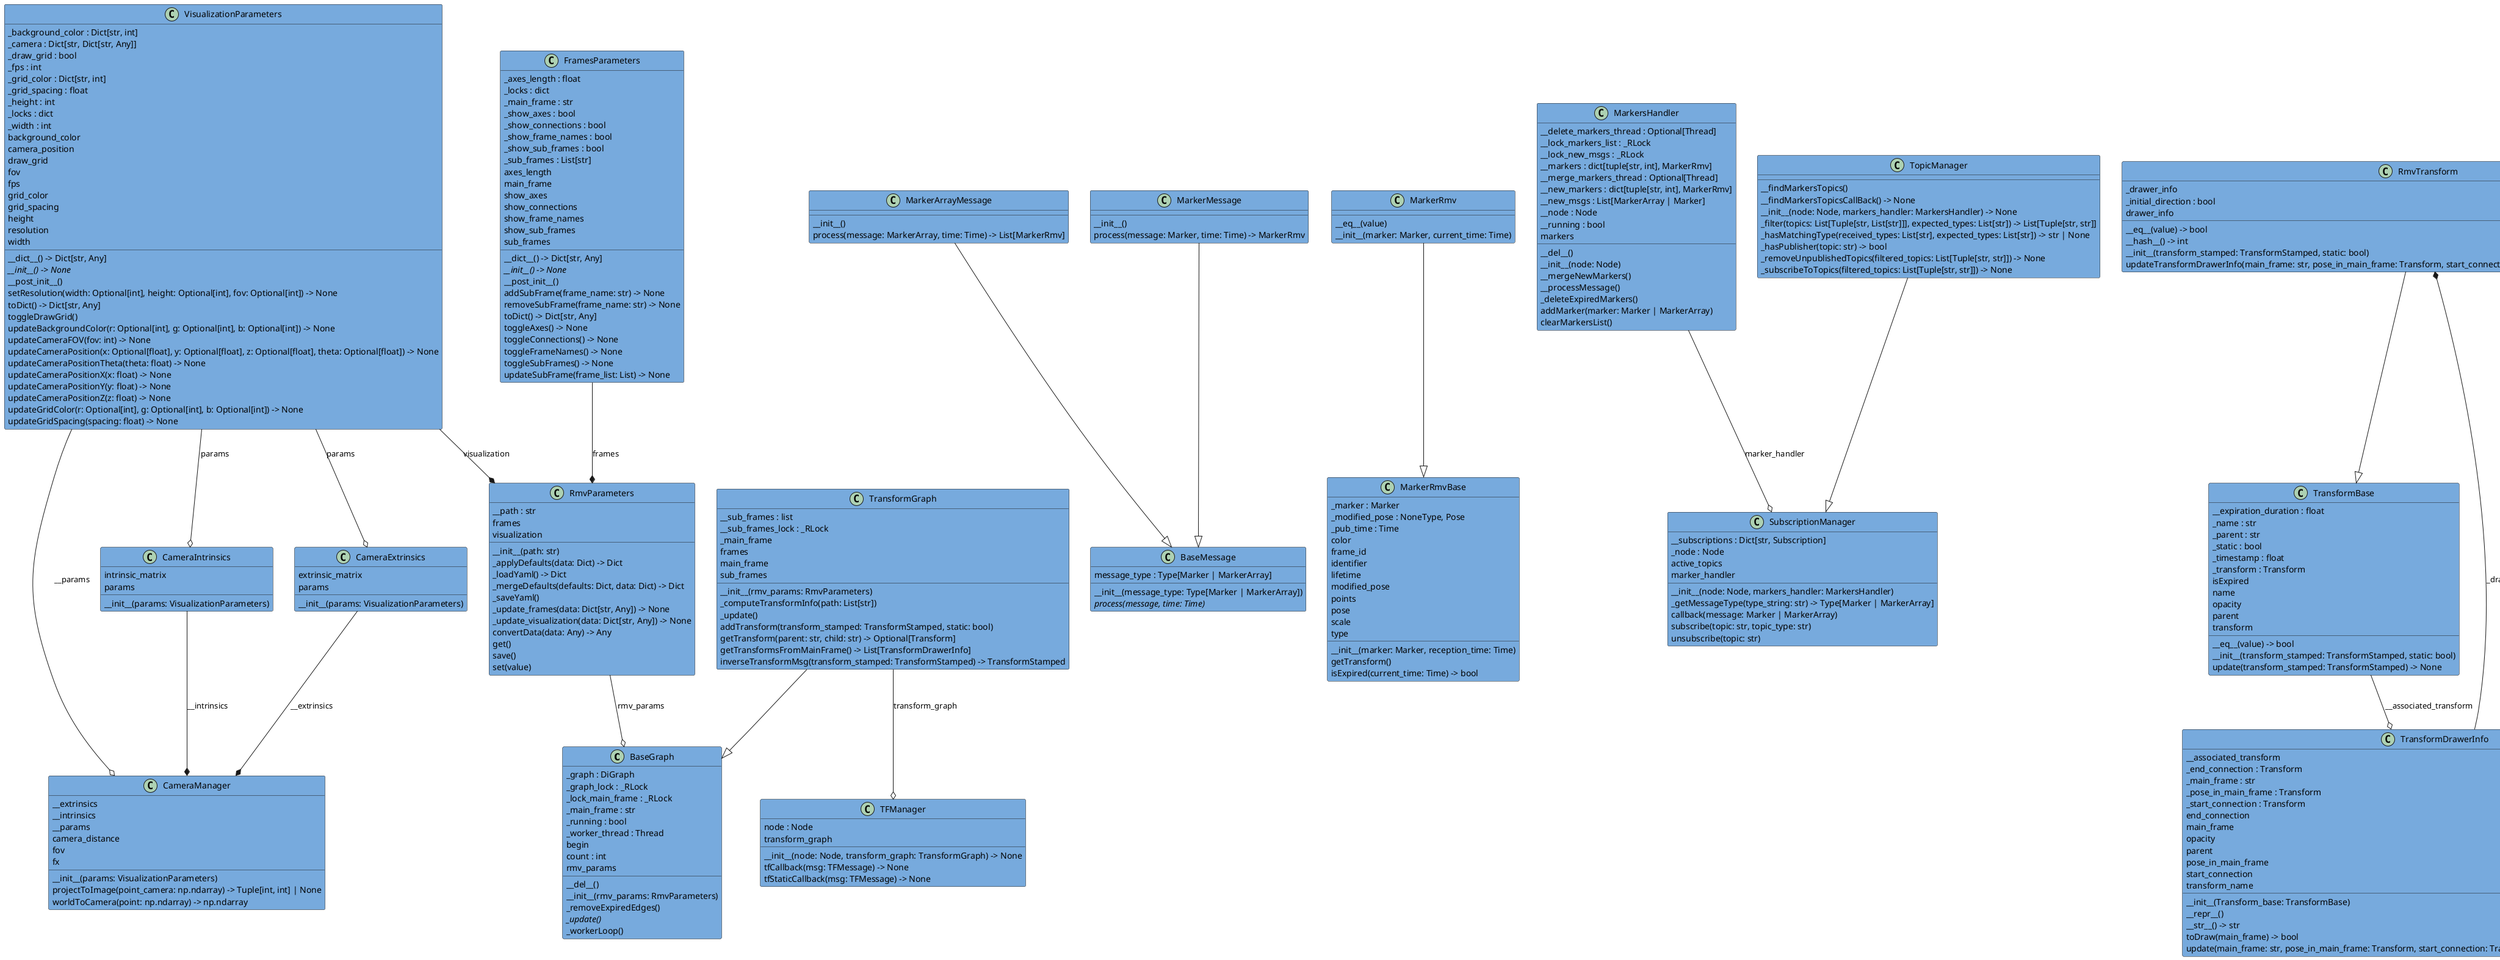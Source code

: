 @startuml classes
set namespaceSeparator none
class "BaseGraph" as src.library.library.tf_management.graph.BaseGraph #77AADD {
  _graph : DiGraph
  _graph_lock : _RLock
  _lock_main_frame : _RLock
  _main_frame : str
  _running : bool
  _worker_thread : Thread
  begin
  count : int
  rmv_params
  __del__()
  __init__(rmv_params: RmvParameters)
  _removeExpiredEdges()
  {abstract}_update()
  _workerLoop()
}
class "BaseMessage" as src.library.library.markers_management.markers.BaseMessage #77AADD {
  message_type : Type[Marker | MarkerArray]
  __init__(message_type: Type[Marker | MarkerArray])
  {abstract}process(message, time: Time)
}
class "CameraExtrinsics" as src.library.library.utils.camera.CameraExtrinsics #77AADD {
  extrinsic_matrix
  params
  __init__(params: VisualizationParameters)
}
class "CameraIntrinsics" as src.library.library.utils.camera.CameraIntrinsics #77AADD {
  intrinsic_matrix
  params
  __init__(params: VisualizationParameters)
}
class "CameraManager" as src.library.library.utils.camera.CameraManager #77AADD {
  __extrinsics
  __intrinsics
  __params
  camera_distance
  fov
  fx
  __init__(params: VisualizationParameters)
  projectToImage(point_camera: np.ndarray) -> Tuple[int, int] | None
  worldToCamera(point: np.ndarray) -> np.ndarray
}
class "FramesParameters" as src.library.library.parameters.frame_parameter.FramesParameters #77AADD {
  _axes_length : float
  _locks : dict
  _main_frame : str
  _show_axes : bool
  _show_connections : bool
  _show_frame_names : bool
  _show_sub_frames : bool
  _sub_frames : List[str]
  axes_length
  main_frame
  show_axes
  show_connections
  show_frame_names
  show_sub_frames
  sub_frames
  __dict__() -> Dict[str, Any]
  {abstract}__init__() -> None
  __post_init__()
  addSubFrame(frame_name: str) -> None
  removeSubFrame(frame_name: str) -> None
  toDict() -> Dict[str, Any]
  toggleAxes() -> None
  toggleConnections() -> None
  toggleFrameNames() -> None
  toggleSubFrames() -> None
  updateSubFrame(frame_list: List) -> None
}
class "MarkerArrayMessage" as src.library.library.markers_management.markers.MarkerArrayMessage #77AADD {
  __init__()
  process(message: MarkerArray, time: Time) -> List[MarkerRmv]
}
class "MarkerMessage" as src.library.library.markers_management.markers.MarkerMessage #77AADD {
  __init__()
  process(message: Marker, time: Time) -> MarkerRmv
}
class "MarkerRmv" as src.library.library.markers_management.markers.MarkerRmv #77AADD {
  __eq__(value)
  __init__(marker: Marker, current_time: Time)
}
class "MarkerRmvBase" as src.library.library.markers_management.markers.MarkerRmvBase #77AADD {
  _marker : Marker
  _modified_pose : NoneType, Pose
  _pub_time : Time
  color
  frame_id
  identifier
  lifetime
  modified_pose
  points
  pose
  scale
  type
  __init__(marker: Marker, reception_time: Time)
  getTransform()
  isExpired(current_time: Time) -> bool
}
class "MarkersHandler" as src.library.library.markers_management.markers.MarkersHandler #77AADD {
  __delete_markers_thread : Optional[Thread]
  __lock_markers_list : _RLock
  __lock_new_msgs : _RLock
  __markers : dict[tuple[str, int], MarkerRmv]
  __merge_markers_thread : Optional[Thread]
  __new_markers : dict[tuple[str, int], MarkerRmv]
  __new_msgs : List[MarkerArray | Marker]
  __node : Node
  __running : bool
  markers
  __del__()
  __init__(node: Node)
  __mergeNewMarkers()
  __processMessage()
  _deleteExpiredMarkers()
  addMarker(marker: Marker | MarkerArray)
  clearMarkersList()
}
class "RmvParameters" as src.library.library.parameters.params.RmvParameters #77AADD {
  __path : str
  frames
  visualization
  __init__(path: str)
  _applyDefaults(data: Dict) -> Dict
  _loadYaml() -> Dict
  _mergeDefaults(defaults: Dict, data: Dict) -> Dict
  _saveYaml()
  _update_frames(data: Dict[str, Any]) -> None
  _update_visualization(data: Dict[str, Any]) -> None
  convertData(data: Any) -> Any
  get()
  save()
  set(value)
}
class "RmvTransform" as src.library.library.tf_management.transform_rmv.RmvTransform #77AADD {
  _drawer_info
  _initial_direction : bool
  drawer_info
  __eq__(value) -> bool
  __hash__() -> int
  __init__(transform_stamped: TransformStamped, static: bool)
  updateTransformDrawerInfo(main_frame: str, pose_in_main_frame: Transform, start_connection: Transform, end_connection: Transform) -> None
}
class "SubscriptionManager" as src.library.library.topic_management.subscription_manager.SubscriptionManager #77AADD {
  __subscriptions : Dict[str, Subscription]
  _node : Node
  active_topics
  marker_handler
  __init__(node: Node, markers_handler: MarkersHandler)
  _getMessageType(type_string: str) -> Type[Marker | MarkerArray]
  callback(message: Marker | MarkerArray)
  subscribe(topic: str, topic_type: str)
  unsubscribe(topic: str)
}
class "TFManager" as src.library.library.tf_management.tf.TFManager #77AADD {
  node : Node
  transform_graph
  __init__(node: Node, transform_graph: TransformGraph) -> None
  tfCallback(msg: TFMessage) -> None
  tfStaticCallback(msg: TFMessage) -> None
}
class "TopicManager" as src.library.library.topic_management.topic_manager.TopicManager #77AADD {
  __findMarkersTopics()
  __findMarkersTopicsCallBack() -> None
  __init__(node: Node, markers_handler: MarkersHandler) -> None
  _filter(topics: List[Tuple[str, List[str]]], expected_types: List[str]) -> List[Tuple[str, str]]
  _hasMatchingType(received_types: List[str], expected_types: List[str]) -> str | None
  _hasPublisher(topic: str) -> bool
  _removeUnpublishedTopics(filtered_topics: List[Tuple[str, str]]) -> None
  _subscribeToTopics(filtered_topics: List[Tuple[str, str]]) -> None
}
class "TransformBase" as src.library.library.tf_management.transform_rmv.TransformBase #77AADD {
  __expiration_duration : float
  _name : str
  _parent : str
  _static : bool
  _timestamp : float
  _transform : Transform
  isExpired
  name
  opacity
  parent
  transform
  __eq__(value) -> bool
  __init__(transform_stamped: TransformStamped, static: bool)
  update(transform_stamped: TransformStamped) -> None
}
class "TransformDrawerInfo" as src.library.library.tf_management.transform_rmv.TransformDrawerInfo #77AADD {
  __associated_transform
  _end_connection : Transform
  _main_frame : str
  _pose_in_main_frame : Transform
  _start_connection : Transform
  end_connection
  main_frame
  opacity
  parent
  pose_in_main_frame
  start_connection
  transform_name
  __init__(Transform_base: TransformBase)
  __repr__()
  __str__() -> str
  toDraw(main_frame) -> bool
  update(main_frame: str, pose_in_main_frame: Transform, start_connection: Transform, end_connection: Transform) -> None
}
class "TransformGraph" as src.library.library.tf_management.graph.TransformGraph #77AADD {
  __sub_frames : list
  __sub_frames_lock : _RLock
  _main_frame
  frames
  main_frame
  sub_frames
  __init__(rmv_params: RmvParameters)
  _computeTransformInfo(path: List[str])
  _update()
  addTransform(transform_stamped: TransformStamped, static: bool)
  getTransform(parent: str, child: str) -> Optional[Transform]
  getTransformsFromMainFrame() -> List[TransformDrawerInfo]
  inverseTransformMsg(transform_stamped: TransformStamped) -> TransformStamped
}
class "VisualizationParameters" as src.library.library.parameters.visualization_parameter.VisualizationParameters #77AADD {
  _background_color : Dict[str, int]
  _camera : Dict[str, Dict[str, Any]]
  _draw_grid : bool
  _fps : int
  _grid_color : Dict[str, int]
  _grid_spacing : float
  _height : int
  _locks : dict
  _width : int
  background_color
  camera_position
  draw_grid
  fov
  fps
  grid_color
  grid_spacing
  height
  resolution
  width
  __dict__() -> Dict[str, Any]
  {abstract}__init__() -> None
  __post_init__()
  setResolution(width: Optional[int], height: Optional[int], fov: Optional[int]) -> None
  toDict() -> Dict[str, Any]
  toggleDrawGrid()
  updateBackgroundColor(r: Optional[int], g: Optional[int], b: Optional[int]) -> None
  updateCameraFOV(fov: int) -> None
  updateCameraPosition(x: Optional[float], y: Optional[float], z: Optional[float], theta: Optional[float]) -> None
  updateCameraPositionTheta(theta: float) -> None
  updateCameraPositionX(x: float) -> None
  updateCameraPositionY(y: float) -> None
  updateCameraPositionZ(z: float) -> None
  updateGridColor(r: Optional[int], g: Optional[int], b: Optional[int]) -> None
  updateGridSpacing(spacing: float) -> None
}
src.library.library.markers_management.markers.MarkerArrayMessage --|> src.library.library.markers_management.markers.BaseMessage
src.library.library.markers_management.markers.MarkerMessage --|> src.library.library.markers_management.markers.BaseMessage
src.library.library.markers_management.markers.MarkerRmv --|> src.library.library.markers_management.markers.MarkerRmvBase
src.library.library.tf_management.graph.TransformGraph --|> src.library.library.tf_management.graph.BaseGraph
src.library.library.tf_management.transform_rmv.RmvTransform --|> src.library.library.tf_management.transform_rmv.TransformBase
src.library.library.topic_management.topic_manager.TopicManager --|> src.library.library.topic_management.subscription_manager.SubscriptionManager
src.library.library.parameters.frame_parameter.FramesParameters --* src.library.library.parameters.params.RmvParameters : frames
src.library.library.parameters.visualization_parameter.VisualizationParameters --* src.library.library.parameters.params.RmvParameters : visualization
src.library.library.tf_management.transform_rmv.TransformDrawerInfo --* src.library.library.tf_management.transform_rmv.RmvTransform : _drawer_info
src.library.library.utils.camera.CameraExtrinsics --* src.library.library.utils.camera.CameraManager : __extrinsics
src.library.library.utils.camera.CameraIntrinsics --* src.library.library.utils.camera.CameraManager : __intrinsics
src.library.library.markers_management.markers.MarkersHandler --o src.library.library.topic_management.subscription_manager.SubscriptionManager : marker_handler
src.library.library.parameters.params.RmvParameters --o src.library.library.tf_management.graph.BaseGraph : rmv_params
src.library.library.parameters.visualization_parameter.VisualizationParameters --o src.library.library.utils.camera.CameraExtrinsics : params
src.library.library.parameters.visualization_parameter.VisualizationParameters --o src.library.library.utils.camera.CameraIntrinsics : params
src.library.library.parameters.visualization_parameter.VisualizationParameters --o src.library.library.utils.camera.CameraManager : __params
src.library.library.tf_management.graph.TransformGraph --o src.library.library.tf_management.tf.TFManager : transform_graph
src.library.library.tf_management.transform_rmv.TransformBase --o src.library.library.tf_management.transform_rmv.TransformDrawerInfo : __associated_transform
@enduml
